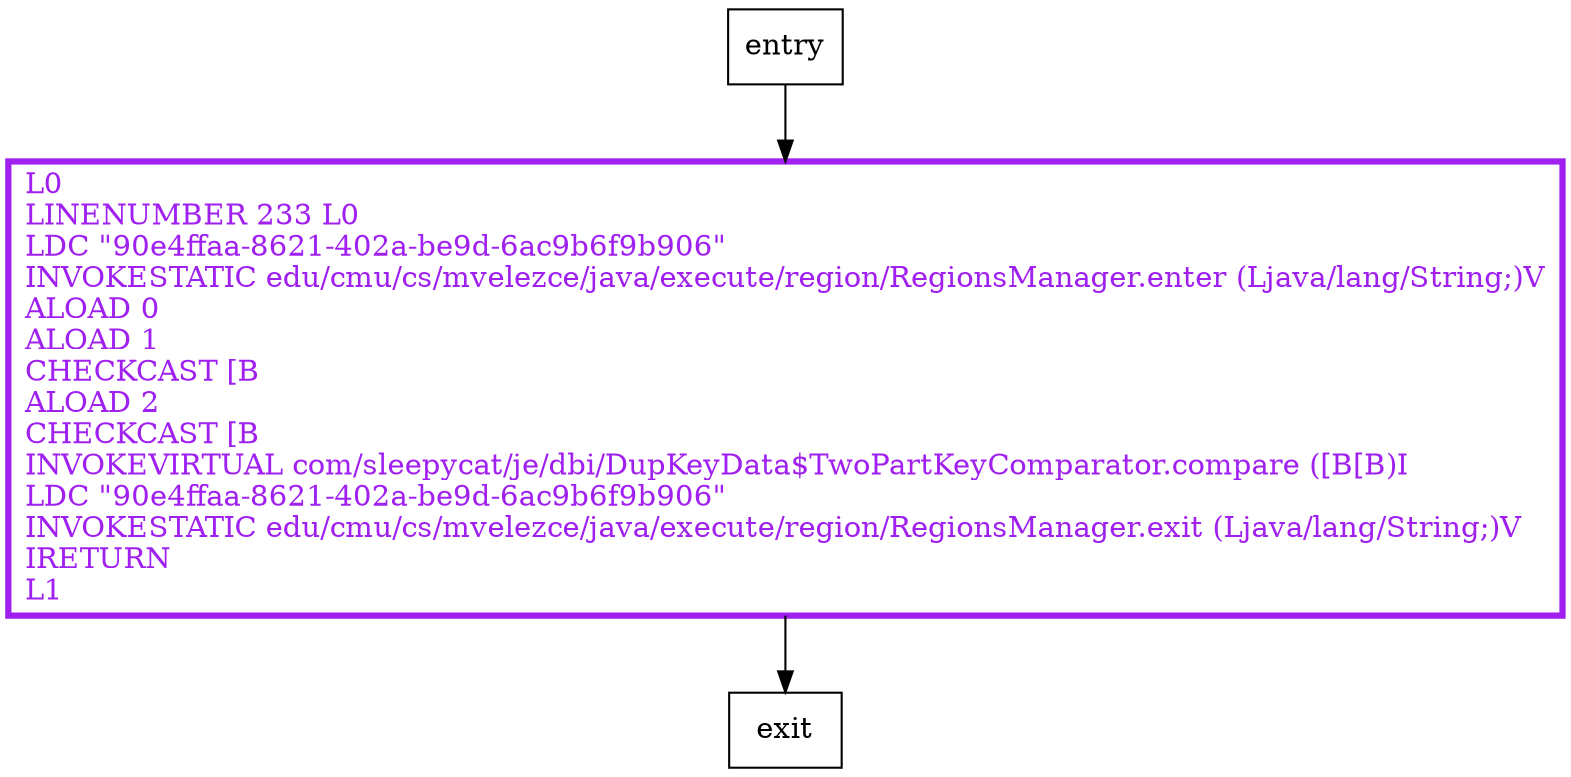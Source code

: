 digraph compare {
node [shape=record];
626068072 [label="L0\lLINENUMBER 233 L0\lLDC \"90e4ffaa-8621-402a-be9d-6ac9b6f9b906\"\lINVOKESTATIC edu/cmu/cs/mvelezce/java/execute/region/RegionsManager.enter (Ljava/lang/String;)V\lALOAD 0\lALOAD 1\lCHECKCAST [B\lALOAD 2\lCHECKCAST [B\lINVOKEVIRTUAL com/sleepycat/je/dbi/DupKeyData$TwoPartKeyComparator.compare ([B[B)I\lLDC \"90e4ffaa-8621-402a-be9d-6ac9b6f9b906\"\lINVOKESTATIC edu/cmu/cs/mvelezce/java/execute/region/RegionsManager.exit (Ljava/lang/String;)V\lIRETURN\lL1\l"];
entry;
exit;
entry -> 626068072
626068072 -> exit
626068072[fontcolor="purple", penwidth=3, color="purple"];
}
